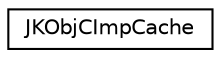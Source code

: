 digraph "Graphical Class Hierarchy"
{
  edge [fontname="Helvetica",fontsize="10",labelfontname="Helvetica",labelfontsize="10"];
  node [fontname="Helvetica",fontsize="10",shape=record];
  rankdir="LR";
  Node1 [label="JKObjCImpCache",height=0.2,width=0.4,color="black", fillcolor="white", style="filled",URL="$struct_j_k_obj_c_imp_cache.html"];
}
